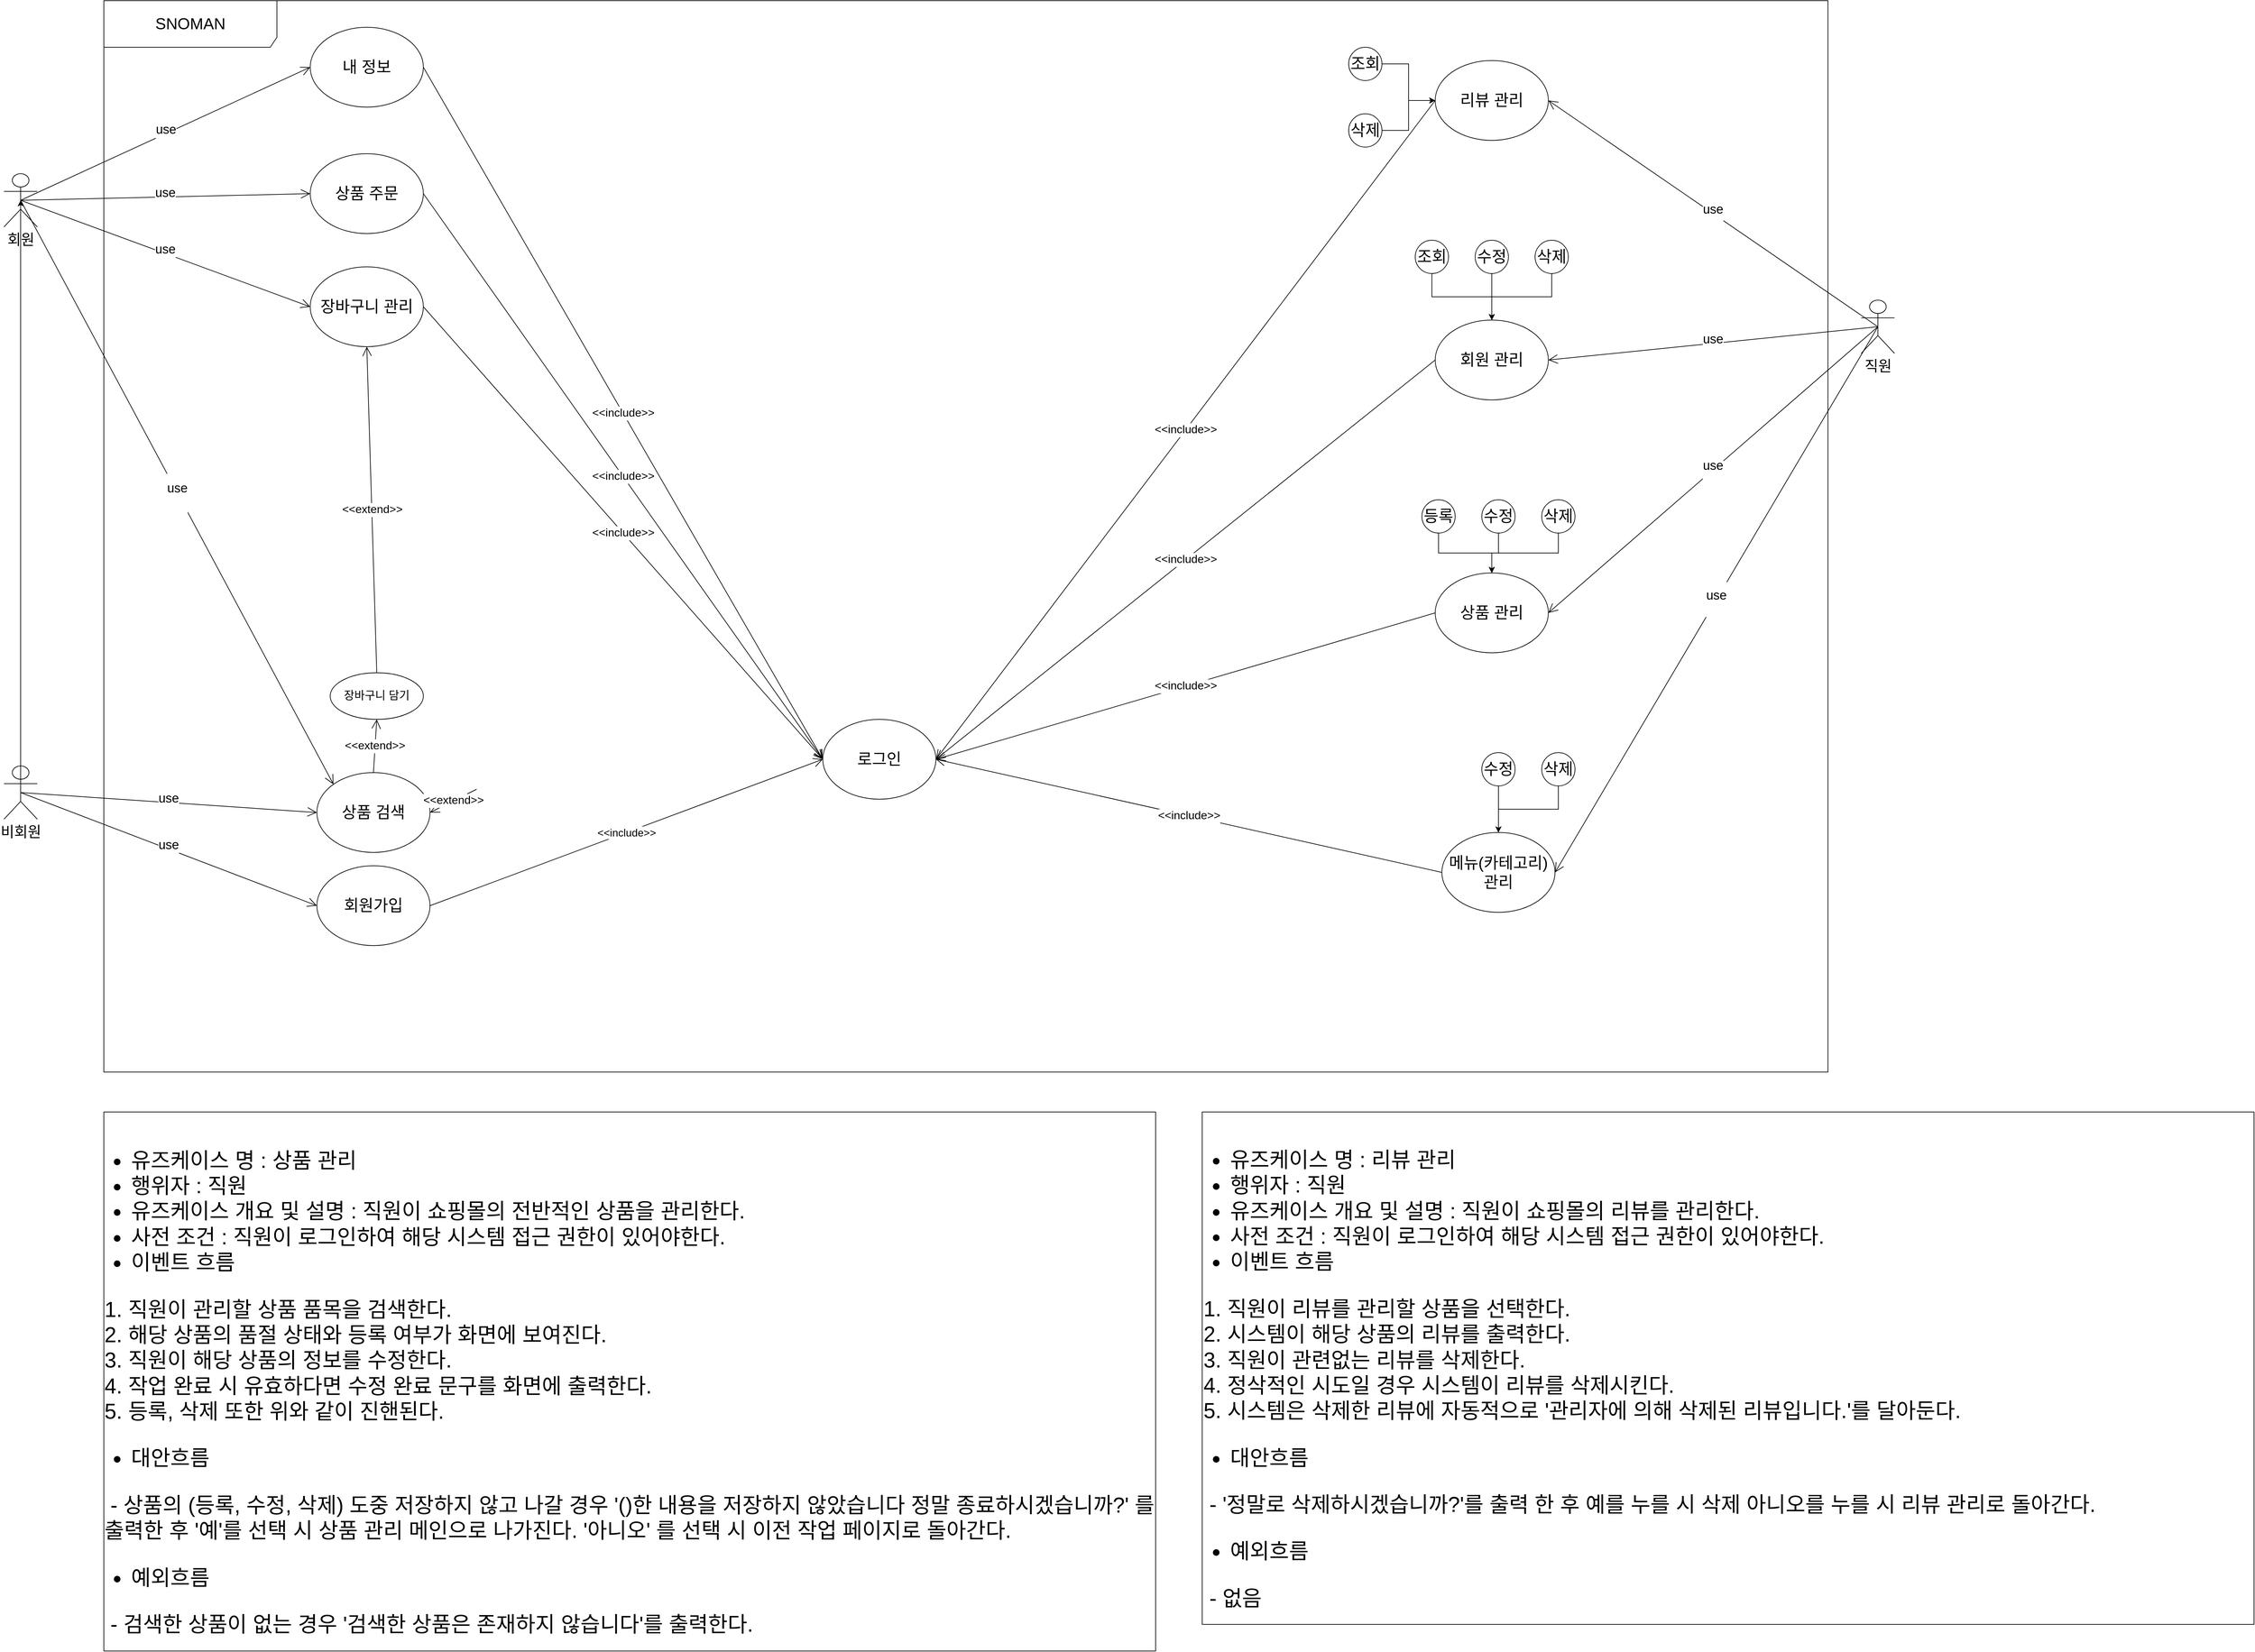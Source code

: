 <mxfile version="21.1.9" type="device">
  <diagram name="페이지-1" id="5X0YjopRYbs5UvrYxkEu">
    <mxGraphModel dx="4185" dy="1990" grid="1" gridSize="10" guides="1" tooltips="1" connect="1" arrows="1" fold="1" page="1" pageScale="1" pageWidth="3300" pageHeight="4681" math="0" shadow="0">
      <root>
        <mxCell id="0" />
        <mxCell id="1" parent="0" />
        <mxCell id="_OXQjUE5BtqKtHaeaLVy-1" value="&lt;span style=&quot;font-size: 24px;&quot;&gt;SNOMAN&lt;/span&gt;" style="shape=umlFrame;whiteSpace=wrap;html=1;pointerEvents=0;width=260;height=70;" parent="1" vertex="1">
          <mxGeometry x="260" y="90" width="2590" height="1610" as="geometry" />
        </mxCell>
        <mxCell id="_OXQjUE5BtqKtHaeaLVy-2" value="&lt;font style=&quot;font-size: 22px;&quot;&gt;회원&lt;/font&gt;" style="shape=umlActor;verticalLabelPosition=bottom;verticalAlign=top;html=1;" parent="1" vertex="1">
          <mxGeometry x="110" y="350" width="50" height="80" as="geometry" />
        </mxCell>
        <mxCell id="_OXQjUE5BtqKtHaeaLVy-3" value="&lt;font style=&quot;font-size: 22px;&quot;&gt;비회원&lt;/font&gt;" style="shape=umlActor;verticalLabelPosition=bottom;verticalAlign=top;html=1;" parent="1" vertex="1">
          <mxGeometry x="110" y="1240" width="50" height="80" as="geometry" />
        </mxCell>
        <mxCell id="_OXQjUE5BtqKtHaeaLVy-4" value="&lt;font style=&quot;font-size: 22px;&quot;&gt;직원&lt;/font&gt;" style="shape=umlActor;verticalLabelPosition=bottom;verticalAlign=top;html=1;" parent="1" vertex="1">
          <mxGeometry x="2900" y="540" width="50" height="80" as="geometry" />
        </mxCell>
        <mxCell id="_OXQjUE5BtqKtHaeaLVy-5" value="&lt;span style=&quot;font-size: 24px;&quot;&gt;상품 검색&lt;/span&gt;" style="ellipse;whiteSpace=wrap;html=1;" parent="1" vertex="1">
          <mxGeometry x="580" y="1250" width="170" height="120" as="geometry" />
        </mxCell>
        <mxCell id="_OXQjUE5BtqKtHaeaLVy-6" value="&lt;span style=&quot;font-size: 24px;&quot;&gt;회원가입&lt;/span&gt;" style="ellipse;whiteSpace=wrap;html=1;" parent="1" vertex="1">
          <mxGeometry x="580" y="1390" width="170" height="120" as="geometry" />
        </mxCell>
        <mxCell id="_OXQjUE5BtqKtHaeaLVy-8" value="&#xa;&lt;span style=&quot;color: rgb(0, 0, 0); font-family: Helvetica; font-size: 19px; font-style: normal; font-variant-ligatures: normal; font-variant-caps: normal; font-weight: 400; letter-spacing: normal; orphans: 2; text-align: center; text-indent: 0px; text-transform: none; widows: 2; word-spacing: 0px; -webkit-text-stroke-width: 0px; background-color: rgb(255, 255, 255); text-decoration-thickness: initial; text-decoration-style: initial; text-decoration-color: initial; float: none; display: inline !important;&quot;&gt;use&lt;/span&gt;&#xa;&#xa;" style="endArrow=open;endSize=12;html=1;rounded=0;entryX=0;entryY=0.5;entryDx=0;entryDy=0;exitX=0.5;exitY=0.5;exitDx=0;exitDy=0;exitPerimeter=0;" parent="1" edge="1">
          <mxGeometry width="160" relative="1" as="geometry">
            <mxPoint x="135" y="1280" as="sourcePoint" />
            <mxPoint x="580" y="1310" as="targetPoint" />
          </mxGeometry>
        </mxCell>
        <mxCell id="_OXQjUE5BtqKtHaeaLVy-9" value="&#xa;&lt;span style=&quot;color: rgb(0, 0, 0); font-family: Helvetica; font-size: 19px; font-style: normal; font-variant-ligatures: normal; font-variant-caps: normal; font-weight: 400; letter-spacing: normal; orphans: 2; text-align: center; text-indent: 0px; text-transform: none; widows: 2; word-spacing: 0px; -webkit-text-stroke-width: 0px; background-color: rgb(255, 255, 255); text-decoration-thickness: initial; text-decoration-style: initial; text-decoration-color: initial; float: none; display: inline !important;&quot;&gt;use&lt;/span&gt;&#xa;&#xa;" style="endArrow=open;endSize=12;html=1;rounded=0;entryX=0;entryY=0.5;entryDx=0;entryDy=0;exitX=0.5;exitY=0.5;exitDx=0;exitDy=0;exitPerimeter=0;" parent="1" edge="1">
          <mxGeometry width="160" relative="1" as="geometry">
            <mxPoint x="135" y="1280" as="sourcePoint" />
            <mxPoint x="580" y="1450" as="targetPoint" />
          </mxGeometry>
        </mxCell>
        <mxCell id="_OXQjUE5BtqKtHaeaLVy-11" value="&lt;font style=&quot;font-size: 24px;&quot;&gt;로그인&lt;/font&gt;" style="ellipse;whiteSpace=wrap;html=1;" parent="1" vertex="1">
          <mxGeometry x="1340" y="1170" width="170" height="120" as="geometry" />
        </mxCell>
        <mxCell id="_OXQjUE5BtqKtHaeaLVy-13" value="&lt;font style=&quot;font-size: 16px;&quot;&gt;&amp;lt;&amp;lt;include&amp;gt;&amp;gt;&lt;/font&gt;" style="endArrow=open;endSize=12;html=1;rounded=0;entryX=0;entryY=0.5;entryDx=0;entryDy=0;exitX=1;exitY=0.5;exitDx=0;exitDy=0;" parent="1" source="_OXQjUE5BtqKtHaeaLVy-6" target="_OXQjUE5BtqKtHaeaLVy-11" edge="1">
          <mxGeometry width="160" relative="1" as="geometry">
            <mxPoint x="750" y="1190" as="sourcePoint" />
            <mxPoint x="1350" y="630" as="targetPoint" />
          </mxGeometry>
        </mxCell>
        <mxCell id="_OXQjUE5BtqKtHaeaLVy-15" value="&lt;span style=&quot;font-size: 17px;&quot;&gt;&amp;lt;&amp;lt;extend&amp;gt;&amp;gt;&lt;/span&gt;" style="endArrow=open;endSize=12;html=1;rounded=0;entryX=1;entryY=0.5;entryDx=0;entryDy=0;exitX=0;exitY=0.5;exitDx=0;exitDy=0;" parent="1" target="_OXQjUE5BtqKtHaeaLVy-5" edge="1">
          <mxGeometry width="160" relative="1" as="geometry">
            <mxPoint x="820" y="1275" as="sourcePoint" />
            <mxPoint x="715" y="1032" as="targetPoint" />
          </mxGeometry>
        </mxCell>
        <mxCell id="_OXQjUE5BtqKtHaeaLVy-25" value="&lt;span style=&quot;font-size: 24px;&quot;&gt;상품 주문&lt;/span&gt;" style="ellipse;whiteSpace=wrap;html=1;" parent="1" vertex="1">
          <mxGeometry x="570" y="320" width="170" height="120" as="geometry" />
        </mxCell>
        <mxCell id="_OXQjUE5BtqKtHaeaLVy-26" value="&#xa;&lt;span style=&quot;color: rgb(0, 0, 0); font-family: Helvetica; font-size: 19px; font-style: normal; font-variant-ligatures: normal; font-variant-caps: normal; font-weight: 400; letter-spacing: normal; orphans: 2; text-align: center; text-indent: 0px; text-transform: none; widows: 2; word-spacing: 0px; -webkit-text-stroke-width: 0px; background-color: rgb(255, 255, 255); text-decoration-thickness: initial; text-decoration-style: initial; text-decoration-color: initial; float: none; display: inline !important;&quot;&gt;use&lt;/span&gt;&#xa;&#xa;" style="endArrow=open;endSize=12;html=1;rounded=0;entryX=0;entryY=0.5;entryDx=0;entryDy=0;exitX=0.5;exitY=0.5;exitDx=0;exitDy=0;exitPerimeter=0;" parent="1" target="_OXQjUE5BtqKtHaeaLVy-25" edge="1">
          <mxGeometry width="160" relative="1" as="geometry">
            <mxPoint x="135" y="390" as="sourcePoint" />
            <mxPoint x="580" y="330" as="targetPoint" />
          </mxGeometry>
        </mxCell>
        <mxCell id="_OXQjUE5BtqKtHaeaLVy-29" value="&lt;span style=&quot;font-size: 24px;&quot;&gt;내 정보&lt;/span&gt;" style="ellipse;whiteSpace=wrap;html=1;" parent="1" vertex="1">
          <mxGeometry x="570" y="130" width="170" height="120" as="geometry" />
        </mxCell>
        <mxCell id="_OXQjUE5BtqKtHaeaLVy-30" value="&#xa;&lt;span style=&quot;color: rgb(0, 0, 0); font-family: Helvetica; font-size: 19px; font-style: normal; font-variant-ligatures: normal; font-variant-caps: normal; font-weight: 400; letter-spacing: normal; orphans: 2; text-align: center; text-indent: 0px; text-transform: none; widows: 2; word-spacing: 0px; -webkit-text-stroke-width: 0px; background-color: rgb(255, 255, 255); text-decoration-thickness: initial; text-decoration-style: initial; text-decoration-color: initial; float: none; display: inline !important;&quot;&gt;use&lt;/span&gt;&#xa;&#xa;" style="endArrow=open;endSize=12;html=1;rounded=0;entryX=0;entryY=0.5;entryDx=0;entryDy=0;exitX=0.5;exitY=0.5;exitDx=0;exitDy=0;exitPerimeter=0;" parent="1" target="_OXQjUE5BtqKtHaeaLVy-29" edge="1">
          <mxGeometry width="160" relative="1" as="geometry">
            <mxPoint x="135" y="390" as="sourcePoint" />
            <mxPoint x="590" y="340" as="targetPoint" />
          </mxGeometry>
        </mxCell>
        <mxCell id="_OXQjUE5BtqKtHaeaLVy-35" value="&lt;font style=&quot;font-size: 17px;&quot;&gt;장바구니 담기&lt;/font&gt;" style="ellipse;whiteSpace=wrap;html=1;" parent="1" vertex="1">
          <mxGeometry x="600" y="1100" width="140" height="70" as="geometry" />
        </mxCell>
        <mxCell id="_OXQjUE5BtqKtHaeaLVy-36" value="&lt;span style=&quot;font-size: 17px;&quot;&gt;&amp;lt;&amp;lt;extend&amp;gt;&amp;gt;&lt;/span&gt;" style="endArrow=open;endSize=12;html=1;rounded=0;entryX=0.5;entryY=1;entryDx=0;entryDy=0;exitX=0.5;exitY=0;exitDx=0;exitDy=0;" parent="1" source="_OXQjUE5BtqKtHaeaLVy-5" target="_OXQjUE5BtqKtHaeaLVy-35" edge="1">
          <mxGeometry width="160" relative="1" as="geometry">
            <mxPoint x="685" y="1227" as="sourcePoint" />
            <mxPoint x="570" y="1190" as="targetPoint" />
          </mxGeometry>
        </mxCell>
        <mxCell id="_OXQjUE5BtqKtHaeaLVy-37" value="&lt;span style=&quot;font-size: 24px;&quot;&gt;장바구니 관리&lt;/span&gt;" style="ellipse;whiteSpace=wrap;html=1;" parent="1" vertex="1">
          <mxGeometry x="570" y="490" width="170" height="120" as="geometry" />
        </mxCell>
        <mxCell id="_OXQjUE5BtqKtHaeaLVy-38" value="&#xa;&lt;span style=&quot;color: rgb(0, 0, 0); font-family: Helvetica; font-size: 19px; font-style: normal; font-variant-ligatures: normal; font-variant-caps: normal; font-weight: 400; letter-spacing: normal; orphans: 2; text-align: center; text-indent: 0px; text-transform: none; widows: 2; word-spacing: 0px; -webkit-text-stroke-width: 0px; background-color: rgb(255, 255, 255); text-decoration-thickness: initial; text-decoration-style: initial; text-decoration-color: initial; float: none; display: inline !important;&quot;&gt;use&lt;/span&gt;&#xa;&#xa;" style="endArrow=open;endSize=12;html=1;rounded=0;entryX=0;entryY=0.5;entryDx=0;entryDy=0;exitX=0.5;exitY=0.5;exitDx=0;exitDy=0;exitPerimeter=0;" parent="1" source="_OXQjUE5BtqKtHaeaLVy-2" target="_OXQjUE5BtqKtHaeaLVy-37" edge="1">
          <mxGeometry width="160" relative="1" as="geometry">
            <mxPoint x="190" y="540" as="sourcePoint" />
            <mxPoint x="580" y="570" as="targetPoint" />
          </mxGeometry>
        </mxCell>
        <mxCell id="_OXQjUE5BtqKtHaeaLVy-39" style="edgeStyle=orthogonalEdgeStyle;rounded=0;orthogonalLoop=1;jettySize=auto;html=1;exitX=0.5;exitY=0.5;exitDx=0;exitDy=0;exitPerimeter=0;entryX=0.5;entryY=0.5;entryDx=0;entryDy=0;entryPerimeter=0;" parent="1" source="_OXQjUE5BtqKtHaeaLVy-3" target="_OXQjUE5BtqKtHaeaLVy-2" edge="1">
          <mxGeometry relative="1" as="geometry">
            <mxPoint x="135" y="840" as="sourcePoint" />
            <mxPoint x="135" y="390" as="targetPoint" />
          </mxGeometry>
        </mxCell>
        <mxCell id="_OXQjUE5BtqKtHaeaLVy-41" value="&lt;span style=&quot;font-size: 17px;&quot;&gt;&amp;lt;&amp;lt;include&amp;gt;&amp;gt;&lt;/span&gt;" style="endArrow=open;endSize=12;html=1;rounded=0;entryX=0;entryY=0.5;entryDx=0;entryDy=0;exitX=1;exitY=0.5;exitDx=0;exitDy=0;" parent="1" source="_OXQjUE5BtqKtHaeaLVy-37" target="_OXQjUE5BtqKtHaeaLVy-11" edge="1">
          <mxGeometry width="160" relative="1" as="geometry">
            <mxPoint x="970" y="1285" as="sourcePoint" />
            <mxPoint x="1350" y="1240" as="targetPoint" />
          </mxGeometry>
        </mxCell>
        <mxCell id="_OXQjUE5BtqKtHaeaLVy-43" value="&lt;span style=&quot;font-size: 17px;&quot;&gt;&amp;lt;&amp;lt;include&amp;gt;&amp;gt;&lt;/span&gt;" style="endArrow=open;endSize=12;html=1;rounded=0;entryX=0;entryY=0.5;entryDx=0;entryDy=0;exitX=1;exitY=0.5;exitDx=0;exitDy=0;" parent="1" source="_OXQjUE5BtqKtHaeaLVy-25" target="_OXQjUE5BtqKtHaeaLVy-11" edge="1">
          <mxGeometry width="160" relative="1" as="geometry">
            <mxPoint x="750" y="570" as="sourcePoint" />
            <mxPoint x="1350" y="1240" as="targetPoint" />
          </mxGeometry>
        </mxCell>
        <mxCell id="_OXQjUE5BtqKtHaeaLVy-44" value="&lt;span style=&quot;font-size: 17px;&quot;&gt;&amp;lt;&amp;lt;include&amp;gt;&amp;gt;&lt;/span&gt;" style="endArrow=open;endSize=12;html=1;rounded=0;entryX=0;entryY=0.5;entryDx=0;entryDy=0;exitX=1;exitY=0.5;exitDx=0;exitDy=0;" parent="1" source="_OXQjUE5BtqKtHaeaLVy-29" target="_OXQjUE5BtqKtHaeaLVy-11" edge="1">
          <mxGeometry width="160" relative="1" as="geometry">
            <mxPoint x="750" y="390" as="sourcePoint" />
            <mxPoint x="1350" y="1240" as="targetPoint" />
          </mxGeometry>
        </mxCell>
        <mxCell id="_OXQjUE5BtqKtHaeaLVy-45" value="&lt;span style=&quot;font-size: 17px;&quot;&gt;&amp;lt;&amp;lt;extend&amp;gt;&amp;gt;&lt;/span&gt;" style="endArrow=open;endSize=12;html=1;rounded=0;entryX=0.5;entryY=1;entryDx=0;entryDy=0;exitX=0.5;exitY=0;exitDx=0;exitDy=0;" parent="1" source="_OXQjUE5BtqKtHaeaLVy-35" target="_OXQjUE5BtqKtHaeaLVy-37" edge="1">
          <mxGeometry width="160" relative="1" as="geometry">
            <mxPoint x="675" y="1260" as="sourcePoint" />
            <mxPoint x="680" y="1180" as="targetPoint" />
          </mxGeometry>
        </mxCell>
        <mxCell id="_OXQjUE5BtqKtHaeaLVy-54" value="&lt;font style=&quot;font-size: 24px;&quot;&gt;회원 관리&lt;br&gt;&lt;/font&gt;" style="ellipse;whiteSpace=wrap;html=1;" parent="1" vertex="1">
          <mxGeometry x="2260" y="570" width="170" height="120" as="geometry" />
        </mxCell>
        <mxCell id="_OXQjUE5BtqKtHaeaLVy-55" value="&lt;font style=&quot;font-size: 24px;&quot;&gt;상품 관리&lt;br&gt;&lt;/font&gt;" style="ellipse;whiteSpace=wrap;html=1;" parent="1" vertex="1">
          <mxGeometry x="2260" y="950" width="170" height="120" as="geometry" />
        </mxCell>
        <mxCell id="_OXQjUE5BtqKtHaeaLVy-56" value="&lt;font style=&quot;font-size: 24px;&quot;&gt;메뉴(카테고리) 관리&lt;br&gt;&lt;/font&gt;" style="ellipse;whiteSpace=wrap;html=1;" parent="1" vertex="1">
          <mxGeometry x="2270" y="1340" width="170" height="120" as="geometry" />
        </mxCell>
        <mxCell id="_OXQjUE5BtqKtHaeaLVy-57" value="&lt;font style=&quot;font-size: 24px;&quot;&gt;리뷰 관리&lt;br&gt;&lt;/font&gt;" style="ellipse;whiteSpace=wrap;html=1;" parent="1" vertex="1">
          <mxGeometry x="2260" y="180" width="170" height="120" as="geometry" />
        </mxCell>
        <mxCell id="_OXQjUE5BtqKtHaeaLVy-58" value="&#xa;&lt;span style=&quot;color: rgb(0, 0, 0); font-family: Helvetica; font-size: 19px; font-style: normal; font-variant-ligatures: normal; font-variant-caps: normal; font-weight: 400; letter-spacing: normal; orphans: 2; text-align: center; text-indent: 0px; text-transform: none; widows: 2; word-spacing: 0px; -webkit-text-stroke-width: 0px; background-color: rgb(255, 255, 255); text-decoration-thickness: initial; text-decoration-style: initial; text-decoration-color: initial; float: none; display: inline !important;&quot;&gt;use&lt;/span&gt;&#xa;&#xa;" style="endArrow=open;endSize=12;html=1;rounded=0;entryX=1;entryY=0.5;entryDx=0;entryDy=0;exitX=0.5;exitY=0.5;exitDx=0;exitDy=0;exitPerimeter=0;" parent="1" source="_OXQjUE5BtqKtHaeaLVy-4" target="_OXQjUE5BtqKtHaeaLVy-55" edge="1">
          <mxGeometry width="160" relative="1" as="geometry">
            <mxPoint x="145" y="400" as="sourcePoint" />
            <mxPoint x="580" y="750" as="targetPoint" />
          </mxGeometry>
        </mxCell>
        <mxCell id="_OXQjUE5BtqKtHaeaLVy-59" value="&#xa;&lt;span style=&quot;color: rgb(0, 0, 0); font-family: Helvetica; font-size: 19px; font-style: normal; font-variant-ligatures: normal; font-variant-caps: normal; font-weight: 400; letter-spacing: normal; orphans: 2; text-align: center; text-indent: 0px; text-transform: none; widows: 2; word-spacing: 0px; -webkit-text-stroke-width: 0px; background-color: rgb(255, 255, 255); text-decoration-thickness: initial; text-decoration-style: initial; text-decoration-color: initial; float: none; display: inline !important;&quot;&gt;use&lt;/span&gt;&#xa;&#xa;" style="endArrow=open;endSize=12;html=1;rounded=0;entryX=1;entryY=0.5;entryDx=0;entryDy=0;exitX=0.5;exitY=0.5;exitDx=0;exitDy=0;exitPerimeter=0;" parent="1" source="_OXQjUE5BtqKtHaeaLVy-4" target="_OXQjUE5BtqKtHaeaLVy-54" edge="1">
          <mxGeometry width="160" relative="1" as="geometry">
            <mxPoint x="2935" y="590" as="sourcePoint" />
            <mxPoint x="2440" y="1020" as="targetPoint" />
          </mxGeometry>
        </mxCell>
        <mxCell id="_OXQjUE5BtqKtHaeaLVy-60" value="&#xa;&lt;span style=&quot;color: rgb(0, 0, 0); font-family: Helvetica; font-size: 19px; font-style: normal; font-variant-ligatures: normal; font-variant-caps: normal; font-weight: 400; letter-spacing: normal; orphans: 2; text-align: center; text-indent: 0px; text-transform: none; widows: 2; word-spacing: 0px; -webkit-text-stroke-width: 0px; background-color: rgb(255, 255, 255); text-decoration-thickness: initial; text-decoration-style: initial; text-decoration-color: initial; float: none; display: inline !important;&quot;&gt;use&lt;/span&gt;&#xa;&#xa;" style="endArrow=open;endSize=12;html=1;rounded=0;entryX=1;entryY=0.5;entryDx=0;entryDy=0;exitX=0.5;exitY=0.5;exitDx=0;exitDy=0;exitPerimeter=0;" parent="1" source="_OXQjUE5BtqKtHaeaLVy-4" target="_OXQjUE5BtqKtHaeaLVy-56" edge="1">
          <mxGeometry width="160" relative="1" as="geometry">
            <mxPoint x="2945" y="600" as="sourcePoint" />
            <mxPoint x="2450" y="1030" as="targetPoint" />
          </mxGeometry>
        </mxCell>
        <mxCell id="_OXQjUE5BtqKtHaeaLVy-61" value="&#xa;&lt;span style=&quot;color: rgb(0, 0, 0); font-family: Helvetica; font-size: 19px; font-style: normal; font-variant-ligatures: normal; font-variant-caps: normal; font-weight: 400; letter-spacing: normal; orphans: 2; text-align: center; text-indent: 0px; text-transform: none; widows: 2; word-spacing: 0px; -webkit-text-stroke-width: 0px; background-color: rgb(255, 255, 255); text-decoration-thickness: initial; text-decoration-style: initial; text-decoration-color: initial; float: none; display: inline !important;&quot;&gt;use&lt;/span&gt;&#xa;&#xa;" style="endArrow=open;endSize=12;html=1;rounded=0;entryX=1;entryY=0.5;entryDx=0;entryDy=0;exitX=0.5;exitY=0.5;exitDx=0;exitDy=0;exitPerimeter=0;" parent="1" source="_OXQjUE5BtqKtHaeaLVy-4" target="_OXQjUE5BtqKtHaeaLVy-57" edge="1">
          <mxGeometry width="160" relative="1" as="geometry">
            <mxPoint x="2955" y="610" as="sourcePoint" />
            <mxPoint x="2460" y="1040" as="targetPoint" />
          </mxGeometry>
        </mxCell>
        <mxCell id="_OXQjUE5BtqKtHaeaLVy-67" style="edgeStyle=orthogonalEdgeStyle;rounded=0;orthogonalLoop=1;jettySize=auto;html=1;entryX=0.5;entryY=0;entryDx=0;entryDy=0;" parent="1" source="_OXQjUE5BtqKtHaeaLVy-62" target="_OXQjUE5BtqKtHaeaLVy-54" edge="1">
          <mxGeometry relative="1" as="geometry" />
        </mxCell>
        <mxCell id="_OXQjUE5BtqKtHaeaLVy-62" value="&lt;span style=&quot;font-size: 24px;&quot;&gt;조회&lt;br&gt;&lt;/span&gt;" style="ellipse;whiteSpace=wrap;html=1;" parent="1" vertex="1">
          <mxGeometry x="2230" y="450" width="50" height="50" as="geometry" />
        </mxCell>
        <mxCell id="_OXQjUE5BtqKtHaeaLVy-69" style="edgeStyle=orthogonalEdgeStyle;rounded=0;orthogonalLoop=1;jettySize=auto;html=1;entryX=0.5;entryY=0;entryDx=0;entryDy=0;" parent="1" source="_OXQjUE5BtqKtHaeaLVy-63" target="_OXQjUE5BtqKtHaeaLVy-54" edge="1">
          <mxGeometry relative="1" as="geometry" />
        </mxCell>
        <mxCell id="_OXQjUE5BtqKtHaeaLVy-63" value="&lt;span style=&quot;font-size: 24px;&quot;&gt;수정&lt;br&gt;&lt;/span&gt;" style="ellipse;whiteSpace=wrap;html=1;" parent="1" vertex="1">
          <mxGeometry x="2320" y="450" width="50" height="50" as="geometry" />
        </mxCell>
        <mxCell id="_OXQjUE5BtqKtHaeaLVy-68" style="edgeStyle=orthogonalEdgeStyle;rounded=0;orthogonalLoop=1;jettySize=auto;html=1;entryX=0.5;entryY=0;entryDx=0;entryDy=0;" parent="1" source="_OXQjUE5BtqKtHaeaLVy-65" target="_OXQjUE5BtqKtHaeaLVy-54" edge="1">
          <mxGeometry relative="1" as="geometry" />
        </mxCell>
        <mxCell id="_OXQjUE5BtqKtHaeaLVy-65" value="&lt;span style=&quot;font-size: 24px;&quot;&gt;삭제&lt;br&gt;&lt;/span&gt;" style="ellipse;whiteSpace=wrap;html=1;" parent="1" vertex="1">
          <mxGeometry x="2410" y="450" width="50" height="50" as="geometry" />
        </mxCell>
        <mxCell id="_OXQjUE5BtqKtHaeaLVy-89" style="edgeStyle=orthogonalEdgeStyle;rounded=0;orthogonalLoop=1;jettySize=auto;html=1;entryX=0.5;entryY=0;entryDx=0;entryDy=0;" parent="1" source="_OXQjUE5BtqKtHaeaLVy-70" target="_OXQjUE5BtqKtHaeaLVy-55" edge="1">
          <mxGeometry relative="1" as="geometry" />
        </mxCell>
        <mxCell id="_OXQjUE5BtqKtHaeaLVy-70" value="&lt;span style=&quot;font-size: 24px;&quot;&gt;등록&lt;br&gt;&lt;/span&gt;" style="ellipse;whiteSpace=wrap;html=1;" parent="1" vertex="1">
          <mxGeometry x="2240" y="840" width="50" height="50" as="geometry" />
        </mxCell>
        <mxCell id="_OXQjUE5BtqKtHaeaLVy-87" style="edgeStyle=orthogonalEdgeStyle;rounded=0;orthogonalLoop=1;jettySize=auto;html=1;entryX=0.5;entryY=0;entryDx=0;entryDy=0;" parent="1" source="_OXQjUE5BtqKtHaeaLVy-71" target="_OXQjUE5BtqKtHaeaLVy-55" edge="1">
          <mxGeometry relative="1" as="geometry" />
        </mxCell>
        <mxCell id="_OXQjUE5BtqKtHaeaLVy-71" value="&lt;span style=&quot;font-size: 24px;&quot;&gt;수정&lt;br&gt;&lt;/span&gt;" style="ellipse;whiteSpace=wrap;html=1;" parent="1" vertex="1">
          <mxGeometry x="2330" y="840" width="50" height="50" as="geometry" />
        </mxCell>
        <mxCell id="_OXQjUE5BtqKtHaeaLVy-90" style="edgeStyle=orthogonalEdgeStyle;rounded=0;orthogonalLoop=1;jettySize=auto;html=1;entryX=0.5;entryY=0;entryDx=0;entryDy=0;" parent="1" source="_OXQjUE5BtqKtHaeaLVy-72" target="_OXQjUE5BtqKtHaeaLVy-55" edge="1">
          <mxGeometry relative="1" as="geometry" />
        </mxCell>
        <mxCell id="_OXQjUE5BtqKtHaeaLVy-72" value="&lt;span style=&quot;font-size: 24px;&quot;&gt;삭제&lt;br&gt;&lt;/span&gt;" style="ellipse;whiteSpace=wrap;html=1;" parent="1" vertex="1">
          <mxGeometry x="2420" y="840" width="50" height="50" as="geometry" />
        </mxCell>
        <mxCell id="_OXQjUE5BtqKtHaeaLVy-92" style="edgeStyle=orthogonalEdgeStyle;rounded=0;orthogonalLoop=1;jettySize=auto;html=1;entryX=0.5;entryY=0;entryDx=0;entryDy=0;" parent="1" source="_OXQjUE5BtqKtHaeaLVy-74" target="_OXQjUE5BtqKtHaeaLVy-56" edge="1">
          <mxGeometry relative="1" as="geometry" />
        </mxCell>
        <mxCell id="_OXQjUE5BtqKtHaeaLVy-74" value="&lt;span style=&quot;font-size: 24px;&quot;&gt;수정&lt;br&gt;&lt;/span&gt;" style="ellipse;whiteSpace=wrap;html=1;" parent="1" vertex="1">
          <mxGeometry x="2330" y="1220" width="50" height="50" as="geometry" />
        </mxCell>
        <mxCell id="_OXQjUE5BtqKtHaeaLVy-93" style="edgeStyle=orthogonalEdgeStyle;rounded=0;orthogonalLoop=1;jettySize=auto;html=1;" parent="1" source="_OXQjUE5BtqKtHaeaLVy-75" target="_OXQjUE5BtqKtHaeaLVy-56" edge="1">
          <mxGeometry relative="1" as="geometry" />
        </mxCell>
        <mxCell id="_OXQjUE5BtqKtHaeaLVy-75" value="&lt;span style=&quot;font-size: 24px;&quot;&gt;삭제&lt;br&gt;&lt;/span&gt;" style="ellipse;whiteSpace=wrap;html=1;" parent="1" vertex="1">
          <mxGeometry x="2420" y="1220" width="50" height="50" as="geometry" />
        </mxCell>
        <mxCell id="_OXQjUE5BtqKtHaeaLVy-81" style="edgeStyle=orthogonalEdgeStyle;rounded=0;orthogonalLoop=1;jettySize=auto;html=1;entryX=0;entryY=0.5;entryDx=0;entryDy=0;" parent="1" source="_OXQjUE5BtqKtHaeaLVy-76" target="_OXQjUE5BtqKtHaeaLVy-57" edge="1">
          <mxGeometry relative="1" as="geometry" />
        </mxCell>
        <mxCell id="_OXQjUE5BtqKtHaeaLVy-76" value="&lt;span style=&quot;font-size: 24px;&quot;&gt;조회&lt;br&gt;&lt;/span&gt;" style="ellipse;whiteSpace=wrap;html=1;" parent="1" vertex="1">
          <mxGeometry x="2130" y="160" width="50" height="50" as="geometry" />
        </mxCell>
        <mxCell id="_OXQjUE5BtqKtHaeaLVy-82" style="edgeStyle=orthogonalEdgeStyle;rounded=0;orthogonalLoop=1;jettySize=auto;html=1;entryX=0;entryY=0.5;entryDx=0;entryDy=0;" parent="1" source="_OXQjUE5BtqKtHaeaLVy-78" target="_OXQjUE5BtqKtHaeaLVy-57" edge="1">
          <mxGeometry relative="1" as="geometry" />
        </mxCell>
        <mxCell id="_OXQjUE5BtqKtHaeaLVy-78" value="&lt;span style=&quot;font-size: 24px;&quot;&gt;삭제&lt;br&gt;&lt;/span&gt;" style="ellipse;whiteSpace=wrap;html=1;" parent="1" vertex="1">
          <mxGeometry x="2130" y="260" width="50" height="50" as="geometry" />
        </mxCell>
        <mxCell id="_OXQjUE5BtqKtHaeaLVy-83" value="&lt;span style=&quot;font-size: 17px;&quot;&gt;&amp;lt;&amp;lt;include&amp;gt;&amp;gt;&lt;/span&gt;" style="endArrow=open;endSize=12;html=1;rounded=0;entryX=1;entryY=0.5;entryDx=0;entryDy=0;exitX=0;exitY=0.5;exitDx=0;exitDy=0;" parent="1" source="_OXQjUE5BtqKtHaeaLVy-55" target="_OXQjUE5BtqKtHaeaLVy-11" edge="1">
          <mxGeometry width="160" relative="1" as="geometry">
            <mxPoint x="750" y="200" as="sourcePoint" />
            <mxPoint x="1350" y="1240" as="targetPoint" />
          </mxGeometry>
        </mxCell>
        <mxCell id="_OXQjUE5BtqKtHaeaLVy-84" value="&lt;span style=&quot;font-size: 17px;&quot;&gt;&amp;lt;&amp;lt;include&amp;gt;&amp;gt;&lt;/span&gt;" style="endArrow=open;endSize=12;html=1;rounded=0;exitX=0;exitY=0.5;exitDx=0;exitDy=0;entryX=1;entryY=0.5;entryDx=0;entryDy=0;" parent="1" source="_OXQjUE5BtqKtHaeaLVy-56" target="_OXQjUE5BtqKtHaeaLVy-11" edge="1">
          <mxGeometry width="160" relative="1" as="geometry">
            <mxPoint x="2270" y="1020" as="sourcePoint" />
            <mxPoint x="1520" y="1240" as="targetPoint" />
          </mxGeometry>
        </mxCell>
        <mxCell id="_OXQjUE5BtqKtHaeaLVy-85" value="&lt;span style=&quot;font-size: 17px;&quot;&gt;&amp;lt;&amp;lt;include&amp;gt;&amp;gt;&lt;/span&gt;" style="endArrow=open;endSize=12;html=1;rounded=0;entryX=1;entryY=0.5;entryDx=0;entryDy=0;exitX=0;exitY=0.5;exitDx=0;exitDy=0;" parent="1" source="_OXQjUE5BtqKtHaeaLVy-54" target="_OXQjUE5BtqKtHaeaLVy-11" edge="1">
          <mxGeometry width="160" relative="1" as="geometry">
            <mxPoint x="2280" y="1030" as="sourcePoint" />
            <mxPoint x="1530" y="1250" as="targetPoint" />
          </mxGeometry>
        </mxCell>
        <mxCell id="_OXQjUE5BtqKtHaeaLVy-86" value="&lt;span style=&quot;font-size: 17px;&quot;&gt;&amp;lt;&amp;lt;include&amp;gt;&amp;gt;&lt;/span&gt;" style="endArrow=open;endSize=12;html=1;rounded=0;entryX=1;entryY=0.5;entryDx=0;entryDy=0;exitX=0;exitY=0.5;exitDx=0;exitDy=0;" parent="1" source="_OXQjUE5BtqKtHaeaLVy-57" target="_OXQjUE5BtqKtHaeaLVy-11" edge="1">
          <mxGeometry width="160" relative="1" as="geometry">
            <mxPoint x="2290" y="1040" as="sourcePoint" />
            <mxPoint x="1540" y="1260" as="targetPoint" />
          </mxGeometry>
        </mxCell>
        <mxCell id="_OXQjUE5BtqKtHaeaLVy-94" value="&lt;font style=&quot;font-size: 32px;&quot;&gt;&lt;ul style=&quot;border-color: var(--border-color); text-align: left;&quot;&gt;&lt;li style=&quot;border-color: var(--border-color);&quot;&gt;유즈케이스 명 : 상품 관리&amp;nbsp;&lt;/li&gt;&lt;li style=&quot;border-color: var(--border-color);&quot;&gt;행위자 : 직원&lt;/li&gt;&lt;li style=&quot;border-color: var(--border-color);&quot;&gt;유즈케이스 개요 및 설명 : 직원이 쇼핑몰의 전반적인 상품을 관리한다.&lt;/li&gt;&lt;li style=&quot;border-color: var(--border-color);&quot;&gt;사전 조건 : 직원이 로그인하여 해당 시스템 접근 권한이 있어야한다.&lt;/li&gt;&lt;li style=&quot;border-color: var(--border-color);&quot;&gt;이벤트 흐름&lt;/li&gt;&lt;/ul&gt;&lt;div style=&quot;border-color: var(--border-color); text-align: left;&quot;&gt;1. 직원이 관리할 상품 품목을 검색한다.&lt;/div&gt;&lt;div style=&quot;border-color: var(--border-color); text-align: left;&quot;&gt;2. 해당 상품의 품절 상태와 등록 여부가 화면에 보여진다.&lt;/div&gt;&lt;div style=&quot;border-color: var(--border-color); text-align: left;&quot;&gt;3. 직원이 해당 상품의 정보를 수정한다.&lt;/div&gt;&lt;div style=&quot;border-color: var(--border-color); text-align: left;&quot;&gt;4. 작업 완료 시 유효하다면 수정 완료 문구를 화면에 출력한다.&lt;/div&gt;&lt;div style=&quot;border-color: var(--border-color); text-align: left;&quot;&gt;5. 등록, 삭제 또한 위와 같이 진핸된다.&lt;/div&gt;&lt;div style=&quot;border-color: var(--border-color); text-align: left;&quot;&gt;&lt;ul style=&quot;border-color: var(--border-color);&quot;&gt;&lt;li style=&quot;border-color: var(--border-color);&quot;&gt;대안흐름&lt;/li&gt;&lt;/ul&gt;&lt;span style=&quot;border-color: var(--border-color);&quot;&gt;&amp;nbsp;- 상품의 (등록, 수정, 삭제) 도중 저장하지 않고 나갈 경우 &#39;()한 내용을 저장하지 않았습니다 정말 종료하시겠습니까?&#39; 를 출력한 후 &#39;예&#39;를 선택 시 상품 관리 메인으로 나가진다. &#39;아니오&#39; 를 선택 시 이전 작업 페이지로 돌아간다.&lt;/span&gt;&lt;/div&gt;&lt;div style=&quot;border-color: var(--border-color); text-align: left;&quot;&gt;&lt;ul style=&quot;border-color: var(--border-color);&quot;&gt;&lt;li style=&quot;border-color: var(--border-color);&quot;&gt;예외흐름&lt;/li&gt;&lt;/ul&gt;&lt;/div&gt;&lt;div style=&quot;border-color: var(--border-color); text-align: left;&quot;&gt;&amp;nbsp;- 검색한 상품이 없는 경우 &#39;검색한 상품은 존재하지 않습니다&#39;를 출력한다.&lt;/div&gt;&lt;/font&gt;" style="rounded=0;whiteSpace=wrap;html=1;" parent="1" vertex="1">
          <mxGeometry x="260" y="1760" width="1580" height="810" as="geometry" />
        </mxCell>
        <mxCell id="_OXQjUE5BtqKtHaeaLVy-95" value="&lt;font style=&quot;font-size: 32px;&quot;&gt;&lt;ul style=&quot;border-color: var(--border-color);&quot;&gt;&lt;li style=&quot;border-color: var(--border-color);&quot;&gt;유즈케이스 명 : 리뷰 관리&lt;/li&gt;&lt;li style=&quot;border-color: var(--border-color);&quot;&gt;행위자 : 직원&lt;/li&gt;&lt;li style=&quot;border-color: var(--border-color);&quot;&gt;유즈케이스 개요 및 설명 : 직원이 쇼핑몰의 리뷰를 관리한다.&lt;/li&gt;&lt;li style=&quot;border-color: var(--border-color);&quot;&gt;사전 조건 : 직원이 로그인하여 해당 시스템 접근 권한이 있어야한다.&lt;/li&gt;&lt;li style=&quot;border-color: var(--border-color);&quot;&gt;이벤트 흐름&lt;/li&gt;&lt;/ul&gt;&lt;div style=&quot;border-color: var(--border-color);&quot;&gt;1. 직원이 리뷰를 관리할 상품을 선택한다.&lt;/div&gt;&lt;div style=&quot;border-color: var(--border-color);&quot;&gt;2. 시스템이 해당 상품의 리뷰를 출력한다.&lt;/div&gt;&lt;div style=&quot;border-color: var(--border-color);&quot;&gt;3. 직원이 관련없는 리뷰를 삭제한다.&lt;/div&gt;&lt;div style=&quot;border-color: var(--border-color);&quot;&gt;4. 정삭적인 시도일 경우 시스템이 리뷰를 삭제시킨다.&lt;/div&gt;&lt;div style=&quot;border-color: var(--border-color);&quot;&gt;5. 시스템은 삭제한 리뷰에 자동적으로 &#39;관리자에 의해 삭제된 리뷰입니다.&#39;를 달아둔다.&lt;/div&gt;&lt;div style=&quot;border-color: var(--border-color);&quot;&gt;&lt;ul style=&quot;border-color: var(--border-color);&quot;&gt;&lt;li style=&quot;border-color: var(--border-color);&quot;&gt;대안흐름&lt;/li&gt;&lt;/ul&gt;&lt;/div&gt;&amp;nbsp;- &#39;정말로 삭제하시겠습니까?&#39;를 출력 한 후 예를 누를 시 삭제 아니오를 누를 시 리뷰 관리로 돌아간다.&lt;br&gt;&lt;div style=&quot;border-color: var(--border-color);&quot;&gt;&lt;ul&gt;&lt;li&gt;&lt;span style=&quot;background-color: initial;&quot;&gt;예외흐름&lt;/span&gt;&lt;/li&gt;&lt;/ul&gt;&lt;/div&gt;&lt;div style=&quot;border-color: var(--border-color);&quot;&gt;&amp;nbsp;- 없음&lt;/div&gt;&lt;/font&gt;" style="rounded=0;whiteSpace=wrap;html=1;align=left;" parent="1" vertex="1">
          <mxGeometry x="1910" y="1760" width="1580" height="770" as="geometry" />
        </mxCell>
        <mxCell id="_OXQjUE5BtqKtHaeaLVy-96" value="&#xa;&lt;span style=&quot;color: rgb(0, 0, 0); font-family: Helvetica; font-size: 19px; font-style: normal; font-variant-ligatures: normal; font-variant-caps: normal; font-weight: 400; letter-spacing: normal; orphans: 2; text-align: center; text-indent: 0px; text-transform: none; widows: 2; word-spacing: 0px; -webkit-text-stroke-width: 0px; background-color: rgb(255, 255, 255); text-decoration-thickness: initial; text-decoration-style: initial; text-decoration-color: initial; float: none; display: inline !important;&quot;&gt;use&lt;/span&gt;&#xa;&#xa;" style="endArrow=open;endSize=12;html=1;rounded=0;entryX=0;entryY=0;entryDx=0;entryDy=0;exitX=0.5;exitY=0.5;exitDx=0;exitDy=0;exitPerimeter=0;" parent="1" source="_OXQjUE5BtqKtHaeaLVy-2" target="_OXQjUE5BtqKtHaeaLVy-5" edge="1">
          <mxGeometry width="160" relative="1" as="geometry">
            <mxPoint x="180" y="480" as="sourcePoint" />
            <mxPoint x="580" y="750" as="targetPoint" />
          </mxGeometry>
        </mxCell>
      </root>
    </mxGraphModel>
  </diagram>
</mxfile>
